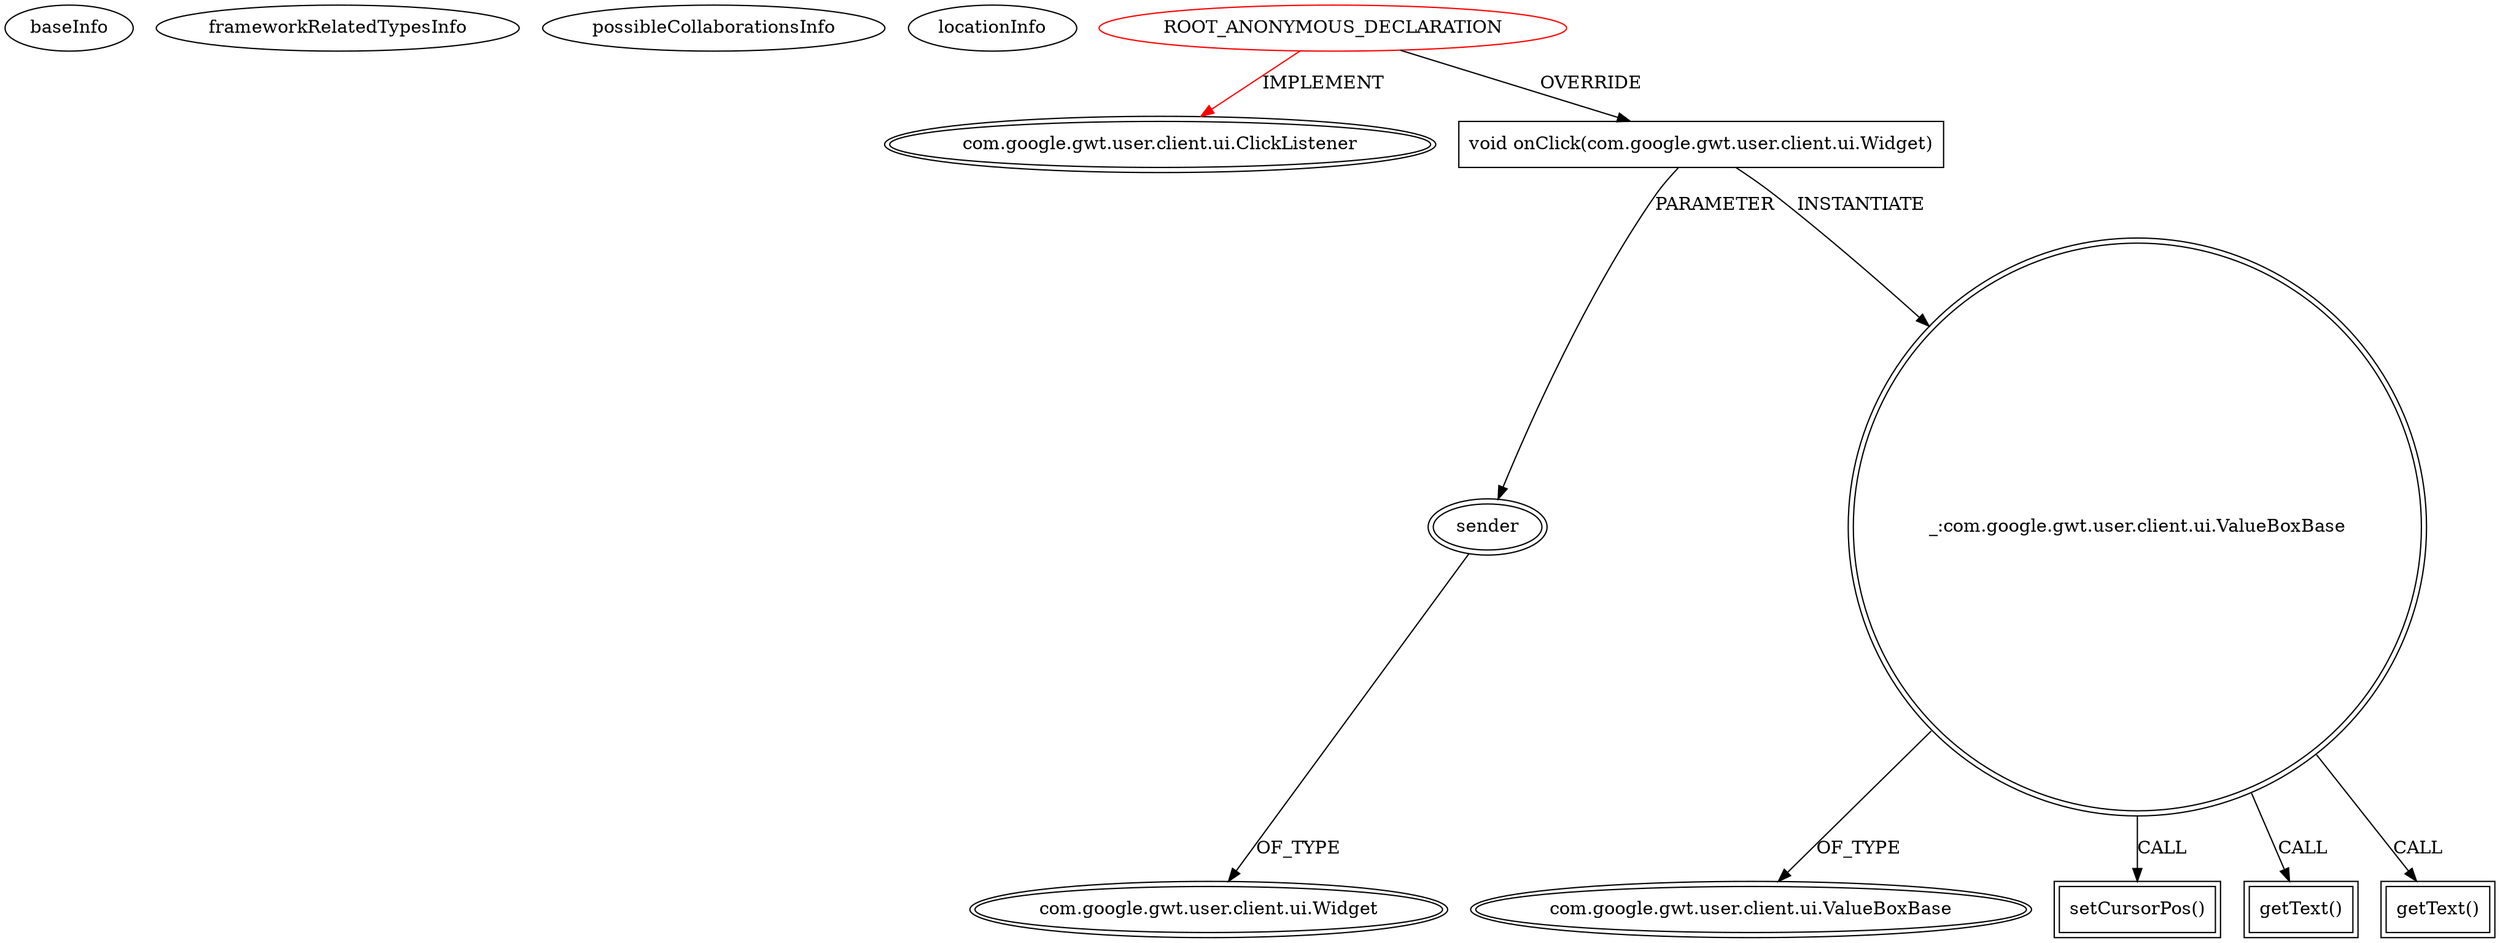 digraph {
baseInfo[graphId=3133,category="extension_graph",isAnonymous=true,possibleRelation=false]
frameworkRelatedTypesInfo[0="com.google.gwt.user.client.ui.ClickListener"]
possibleCollaborationsInfo[]
locationInfo[projectName="jaxzin-gwt-common-widgets",filePath="/jaxzin-gwt-common-widgets/gwt-common-widgets-master/src/com/jaxzin/gwt/ui/client/autocompletion/AutoCompletionTextBox.java",contextSignature="void AutoCompletionTextBox(com.jaxzin.gwt.ui.client.autocompletion.AutoCompletionMatcherServiceAsync)",graphId="3133"]
0[label="ROOT_ANONYMOUS_DECLARATION",vertexType="ROOT_ANONYMOUS_DECLARATION",isFrameworkType=false,color=red]
1[label="com.google.gwt.user.client.ui.ClickListener",vertexType="FRAMEWORK_INTERFACE_TYPE",isFrameworkType=true,peripheries=2]
6[label="void onClick(com.google.gwt.user.client.ui.Widget)",vertexType="OVERRIDING_METHOD_DECLARATION",isFrameworkType=false,shape=box]
7[label="sender",vertexType="PARAMETER_DECLARATION",isFrameworkType=true,peripheries=2]
8[label="com.google.gwt.user.client.ui.Widget",vertexType="FRAMEWORK_CLASS_TYPE",isFrameworkType=true,peripheries=2]
9[label="_:com.google.gwt.user.client.ui.ValueBoxBase",vertexType="VARIABLE_EXPRESION",isFrameworkType=true,peripheries=2,shape=circle]
11[label="com.google.gwt.user.client.ui.ValueBoxBase",vertexType="FRAMEWORK_CLASS_TYPE",isFrameworkType=true,peripheries=2]
10[label="setCursorPos()",vertexType="INSIDE_CALL",isFrameworkType=true,peripheries=2,shape=box]
13[label="getText()",vertexType="INSIDE_CALL",isFrameworkType=true,peripheries=2,shape=box]
15[label="getText()",vertexType="INSIDE_CALL",isFrameworkType=true,peripheries=2,shape=box]
0->1[label="IMPLEMENT",color=red]
0->6[label="OVERRIDE"]
7->8[label="OF_TYPE"]
6->7[label="PARAMETER"]
6->9[label="INSTANTIATE"]
9->11[label="OF_TYPE"]
9->10[label="CALL"]
9->13[label="CALL"]
9->15[label="CALL"]
}
